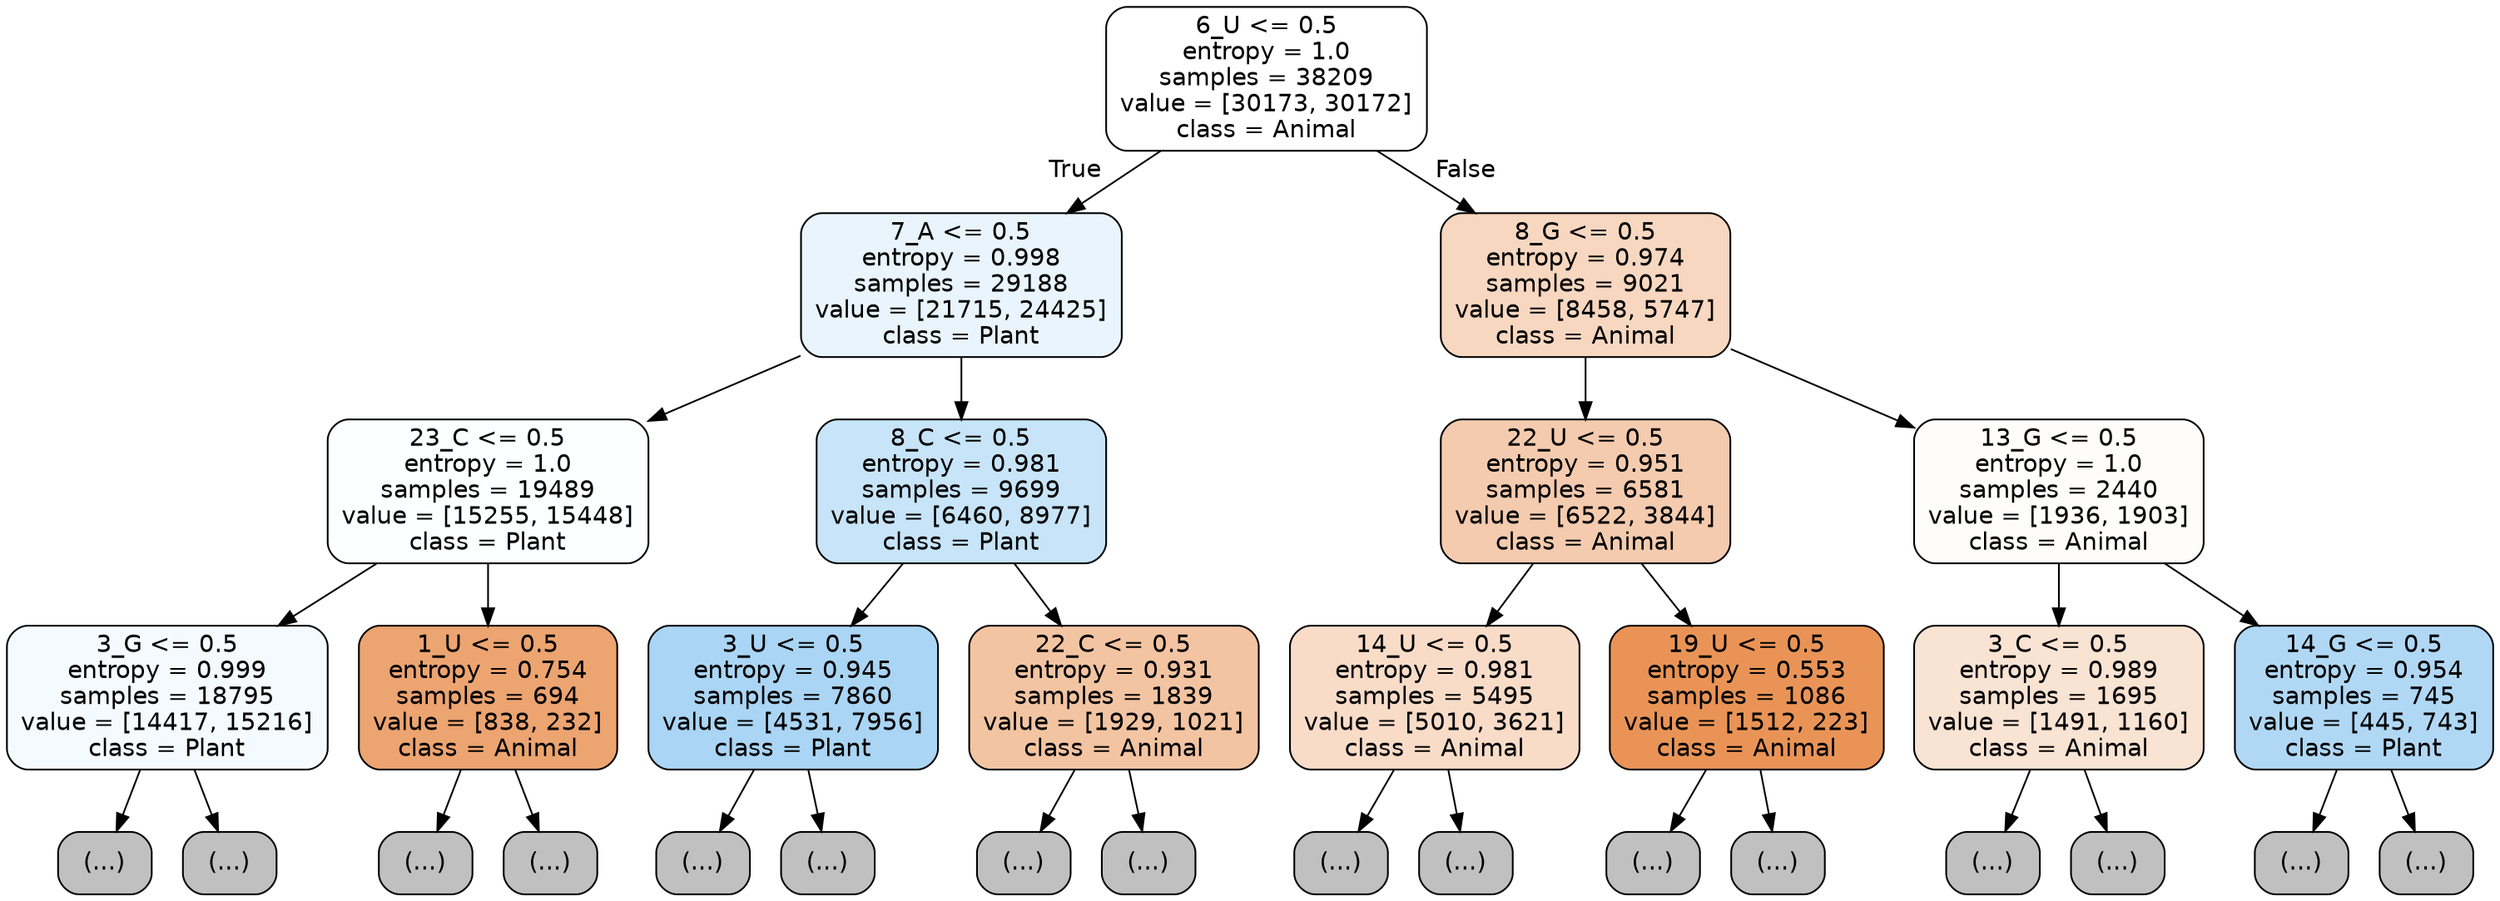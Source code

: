 digraph Tree {
node [shape=box, style="filled, rounded", color="black", fontname="helvetica"] ;
edge [fontname="helvetica"] ;
0 [label="6_U <= 0.5\nentropy = 1.0\nsamples = 38209\nvalue = [30173, 30172]\nclass = Animal", fillcolor="#ffffff"] ;
1 [label="7_A <= 0.5\nentropy = 0.998\nsamples = 29188\nvalue = [21715, 24425]\nclass = Plant", fillcolor="#e9f4fc"] ;
0 -> 1 [labeldistance=2.5, labelangle=45, headlabel="True"] ;
2 [label="23_C <= 0.5\nentropy = 1.0\nsamples = 19489\nvalue = [15255, 15448]\nclass = Plant", fillcolor="#fdfeff"] ;
1 -> 2 ;
3 [label="3_G <= 0.5\nentropy = 0.999\nsamples = 18795\nvalue = [14417, 15216]\nclass = Plant", fillcolor="#f5fafe"] ;
2 -> 3 ;
4 [label="(...)", fillcolor="#C0C0C0"] ;
3 -> 4 ;
5963 [label="(...)", fillcolor="#C0C0C0"] ;
3 -> 5963 ;
8448 [label="1_U <= 0.5\nentropy = 0.754\nsamples = 694\nvalue = [838, 232]\nclass = Animal", fillcolor="#eca470"] ;
2 -> 8448 ;
8449 [label="(...)", fillcolor="#C0C0C0"] ;
8448 -> 8449 ;
8638 [label="(...)", fillcolor="#C0C0C0"] ;
8448 -> 8638 ;
8761 [label="8_C <= 0.5\nentropy = 0.981\nsamples = 9699\nvalue = [6460, 8977]\nclass = Plant", fillcolor="#c7e4f8"] ;
1 -> 8761 ;
8762 [label="3_U <= 0.5\nentropy = 0.945\nsamples = 7860\nvalue = [4531, 7956]\nclass = Plant", fillcolor="#aad5f4"] ;
8761 -> 8762 ;
8763 [label="(...)", fillcolor="#C0C0C0"] ;
8762 -> 8763 ;
10938 [label="(...)", fillcolor="#C0C0C0"] ;
8762 -> 10938 ;
11643 [label="22_C <= 0.5\nentropy = 0.931\nsamples = 1839\nvalue = [1929, 1021]\nclass = Animal", fillcolor="#f3c4a2"] ;
8761 -> 11643 ;
11644 [label="(...)", fillcolor="#C0C0C0"] ;
11643 -> 11644 ;
12371 [label="(...)", fillcolor="#C0C0C0"] ;
11643 -> 12371 ;
12446 [label="8_G <= 0.5\nentropy = 0.974\nsamples = 9021\nvalue = [8458, 5747]\nclass = Animal", fillcolor="#f7d7c0"] ;
0 -> 12446 [labeldistance=2.5, labelangle=-45, headlabel="False"] ;
12447 [label="22_U <= 0.5\nentropy = 0.951\nsamples = 6581\nvalue = [6522, 3844]\nclass = Animal", fillcolor="#f4cbae"] ;
12446 -> 12447 ;
12448 [label="14_U <= 0.5\nentropy = 0.981\nsamples = 5495\nvalue = [5010, 3621]\nclass = Animal", fillcolor="#f8dcc8"] ;
12447 -> 12448 ;
12449 [label="(...)", fillcolor="#C0C0C0"] ;
12448 -> 12449 ;
14526 [label="(...)", fillcolor="#C0C0C0"] ;
12448 -> 14526 ;
15343 [label="19_U <= 0.5\nentropy = 0.553\nsamples = 1086\nvalue = [1512, 223]\nclass = Animal", fillcolor="#e99456"] ;
12447 -> 15343 ;
15344 [label="(...)", fillcolor="#C0C0C0"] ;
15343 -> 15344 ;
15631 [label="(...)", fillcolor="#C0C0C0"] ;
15343 -> 15631 ;
15710 [label="13_G <= 0.5\nentropy = 1.0\nsamples = 2440\nvalue = [1936, 1903]\nclass = Animal", fillcolor="#fffdfc"] ;
12446 -> 15710 ;
15711 [label="3_C <= 0.5\nentropy = 0.989\nsamples = 1695\nvalue = [1491, 1160]\nclass = Animal", fillcolor="#f9e3d3"] ;
15710 -> 15711 ;
15712 [label="(...)", fillcolor="#C0C0C0"] ;
15711 -> 15712 ;
16431 [label="(...)", fillcolor="#C0C0C0"] ;
15711 -> 16431 ;
16618 [label="14_G <= 0.5\nentropy = 0.954\nsamples = 745\nvalue = [445, 743]\nclass = Plant", fillcolor="#b0d8f5"] ;
15710 -> 16618 ;
16619 [label="(...)", fillcolor="#C0C0C0"] ;
16618 -> 16619 ;
16870 [label="(...)", fillcolor="#C0C0C0"] ;
16618 -> 16870 ;
}